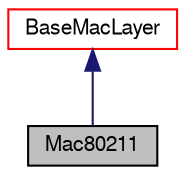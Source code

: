 digraph G
{
  edge [fontname="FreeSans",fontsize="10",labelfontname="FreeSans",labelfontsize="10"];
  node [fontname="FreeSans",fontsize="10",shape=record];
  Node1 [label="Mac80211",height=0.2,width=0.4,color="black", fillcolor="grey75", style="filled" fontcolor="black"];
  Node2 -> Node1 [dir=back,color="midnightblue",fontsize="10",style="solid",fontname="FreeSans"];
  Node2 [label="BaseMacLayer",height=0.2,width=0.4,color="red", fillcolor="white", style="filled",URL="$a00024.html",tooltip="A very simple MAC module template which provides de- and encapsulation of messages..."];
}
